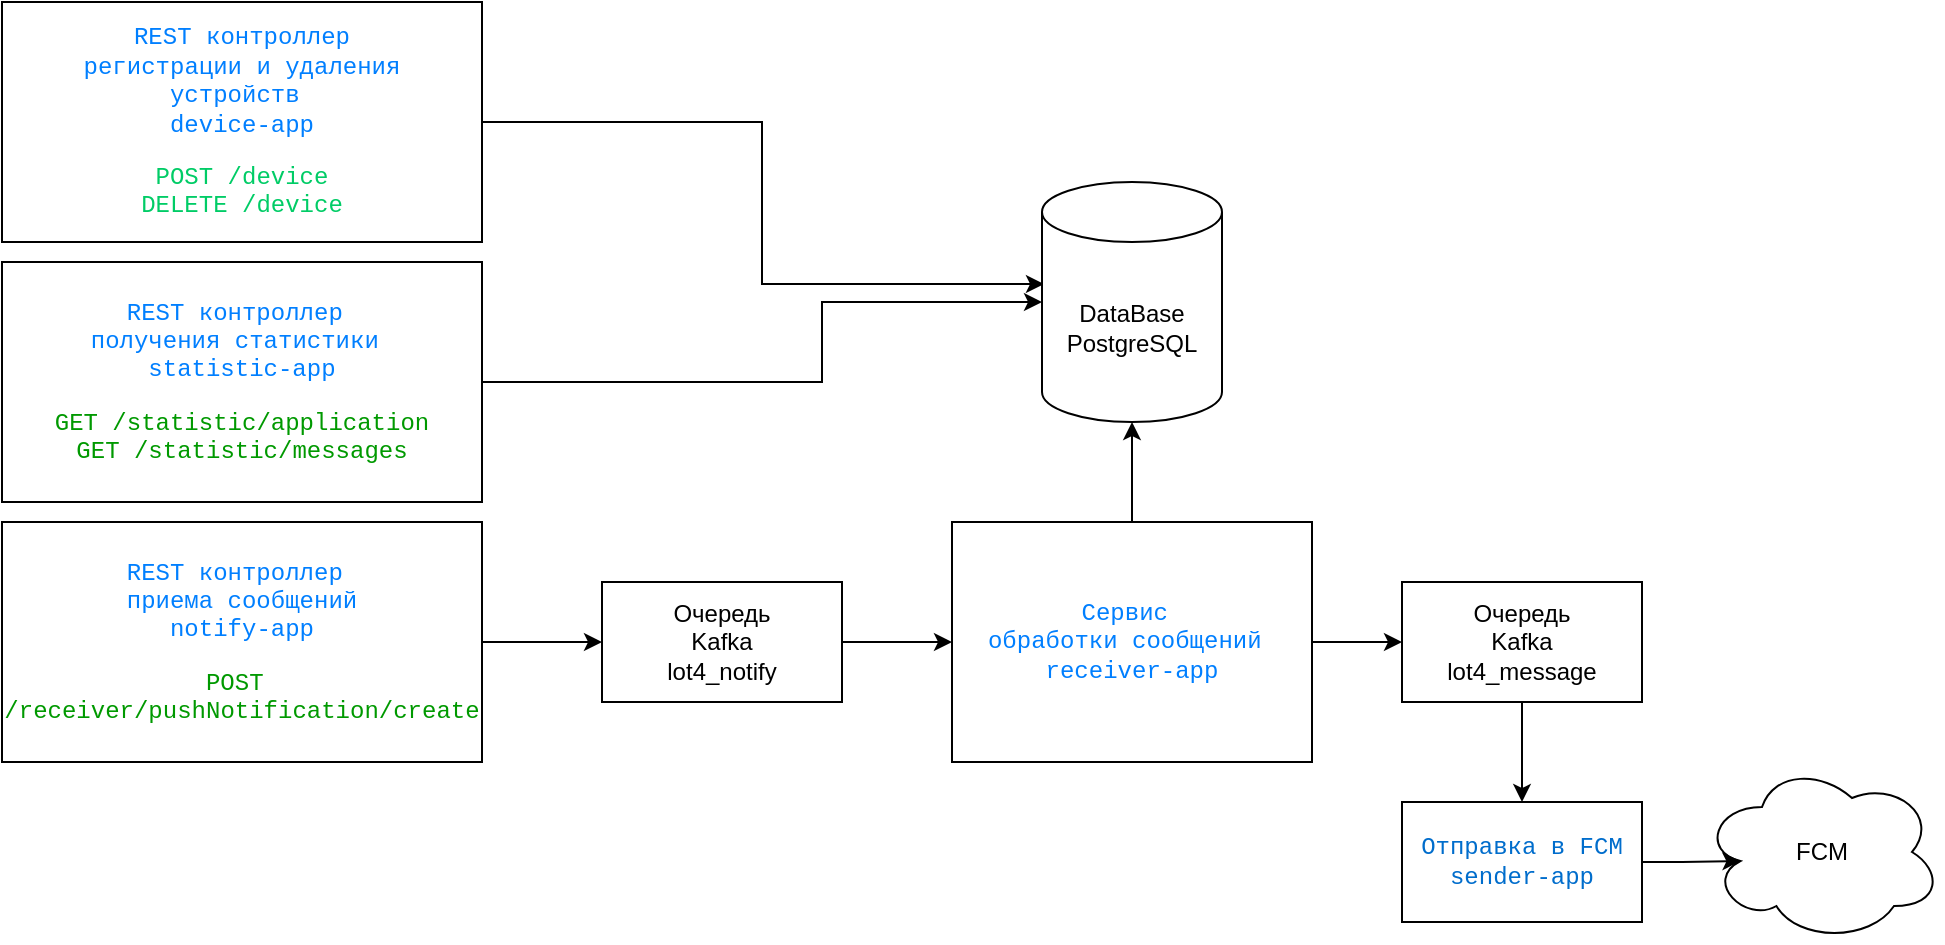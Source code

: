 <mxfile version="14.6.7" type="device"><diagram id="zj5fAGoZdOq80Qvob-hJ" name="Page-1"><mxGraphModel dx="1695" dy="465" grid="1" gridSize="10" guides="1" tooltips="1" connect="1" arrows="1" fold="1" page="1" pageScale="1" pageWidth="827" pageHeight="1169" math="0" shadow="0"><root><mxCell id="0"/><mxCell id="1" parent="0"/><mxCell id="Y20BvaS0R0e5gFIZP9N3-13" style="edgeStyle=orthogonalEdgeStyle;rounded=0;orthogonalLoop=1;jettySize=auto;html=1;exitX=1;exitY=0.5;exitDx=0;exitDy=0;entryX=0.011;entryY=0.425;entryDx=0;entryDy=0;entryPerimeter=0;" parent="1" source="Y20BvaS0R0e5gFIZP9N3-3" target="Y20BvaS0R0e5gFIZP9N3-5" edge="1"><mxGeometry relative="1" as="geometry"><mxPoint x="428" y="80" as="targetPoint"/></mxGeometry></mxCell><mxCell id="Y20BvaS0R0e5gFIZP9N3-3" value="&lt;pre style=&quot;background-color: rgb(255 , 255 , 255) ; font-family: &amp;#34;liberation mono&amp;#34; , monospace&quot;&gt;&lt;font color=&quot;#007fff&quot;&gt;REST контроллер&lt;br&gt;регистрации и удаления&lt;br&gt;устройств &lt;br&gt;device-app&lt;/font&gt;&lt;/pre&gt;&lt;pre style=&quot;background-color: rgb(255 , 255 , 255) ; font-family: &amp;#34;liberation mono&amp;#34; , monospace&quot;&gt;&lt;pre style=&quot;font-family: &amp;#34;liberation mono&amp;#34; , monospace&quot;&gt;&lt;font color=&quot;#00cc66&quot;&gt;POST /device&lt;br/&gt;DELETE /device&lt;/font&gt;&lt;/pre&gt;&lt;/pre&gt;" style="rounded=0;whiteSpace=wrap;html=1;" parent="1" vertex="1"><mxGeometry x="-30" y="30" width="240" height="120" as="geometry"/></mxCell><mxCell id="Y20BvaS0R0e5gFIZP9N3-16" style="edgeStyle=orthogonalEdgeStyle;rounded=0;orthogonalLoop=1;jettySize=auto;html=1;exitX=1;exitY=0.5;exitDx=0;exitDy=0;entryX=0;entryY=0.5;entryDx=0;entryDy=0;" parent="1" source="Y20BvaS0R0e5gFIZP9N3-4" target="Y20BvaS0R0e5gFIZP9N3-15" edge="1"><mxGeometry relative="1" as="geometry"/></mxCell><mxCell id="NFTKWh8YmC8A1_8MNi0C-2" style="edgeStyle=orthogonalEdgeStyle;rounded=0;orthogonalLoop=1;jettySize=auto;html=1;exitX=0.5;exitY=0;exitDx=0;exitDy=0;" parent="1" source="Y20BvaS0R0e5gFIZP9N3-4" target="Y20BvaS0R0e5gFIZP9N3-5" edge="1"><mxGeometry relative="1" as="geometry"/></mxCell><mxCell id="Y20BvaS0R0e5gFIZP9N3-4" value="&lt;pre style=&quot;background-color: rgb(255 , 255 , 255) ; font-family: &amp;#34;liberation mono&amp;#34; , monospace&quot;&gt;&lt;font color=&quot;#007fff&quot;&gt;Сервис &lt;br&gt;обработки сообщений &lt;br&gt;receiver-app&lt;/font&gt;&lt;/pre&gt;" style="rounded=0;whiteSpace=wrap;html=1;" parent="1" vertex="1"><mxGeometry x="445" y="290" width="180" height="120" as="geometry"/></mxCell><mxCell id="Y20BvaS0R0e5gFIZP9N3-5" value="DataBase&lt;br&gt;PostgreSQL" style="shape=cylinder3;whiteSpace=wrap;html=1;boundedLbl=1;backgroundOutline=1;size=15;" parent="1" vertex="1"><mxGeometry x="490" y="120" width="90" height="120" as="geometry"/></mxCell><mxCell id="NFTKWh8YmC8A1_8MNi0C-3" style="edgeStyle=orthogonalEdgeStyle;rounded=0;orthogonalLoop=1;jettySize=auto;html=1;exitX=0.5;exitY=1;exitDx=0;exitDy=0;" parent="1" source="Y20BvaS0R0e5gFIZP9N3-15" target="Y20BvaS0R0e5gFIZP9N3-18" edge="1"><mxGeometry relative="1" as="geometry"/></mxCell><mxCell id="Y20BvaS0R0e5gFIZP9N3-15" value="Очередь&lt;br&gt;Kafka&lt;br&gt;lot4_message" style="rounded=0;whiteSpace=wrap;html=1;" parent="1" vertex="1"><mxGeometry x="670" y="320" width="120" height="60" as="geometry"/></mxCell><mxCell id="Y20BvaS0R0e5gFIZP9N3-17" value="FCM" style="ellipse;shape=cloud;whiteSpace=wrap;html=1;" parent="1" vertex="1"><mxGeometry x="820" y="410" width="120" height="90" as="geometry"/></mxCell><mxCell id="Y20BvaS0R0e5gFIZP9N3-21" style="edgeStyle=orthogonalEdgeStyle;rounded=0;orthogonalLoop=1;jettySize=auto;html=1;exitX=1;exitY=0.5;exitDx=0;exitDy=0;entryX=0.16;entryY=0.55;entryDx=0;entryDy=0;entryPerimeter=0;" parent="1" source="Y20BvaS0R0e5gFIZP9N3-18" target="Y20BvaS0R0e5gFIZP9N3-17" edge="1"><mxGeometry relative="1" as="geometry"/></mxCell><mxCell id="Y20BvaS0R0e5gFIZP9N3-18" value="&lt;pre style=&quot;background-color: #ffffff ; color: #080808 ; font-family: &amp;#34;liberation mono&amp;#34; , monospace ; font-size: 9 8pt&quot;&gt;&lt;span style=&quot;color: #006dcc&quot;&gt;Отправка в FCM&lt;br/&gt;sender-app&lt;/span&gt;&lt;/pre&gt;" style="rounded=0;whiteSpace=wrap;html=1;" parent="1" vertex="1"><mxGeometry x="670" y="430" width="120" height="60" as="geometry"/></mxCell><mxCell id="NFTKWh8YmC8A1_8MNi0C-1" style="edgeStyle=orthogonalEdgeStyle;rounded=0;orthogonalLoop=1;jettySize=auto;html=1;exitX=0.5;exitY=0;exitDx=0;exitDy=0;entryX=0;entryY=0.5;entryDx=0;entryDy=0;entryPerimeter=0;" parent="1" source="Y20BvaS0R0e5gFIZP9N3-22" target="Y20BvaS0R0e5gFIZP9N3-5" edge="1"><mxGeometry relative="1" as="geometry"><Array as="points"><mxPoint x="380" y="220"/><mxPoint x="380" y="180"/></Array></mxGeometry></mxCell><mxCell id="Y20BvaS0R0e5gFIZP9N3-22" value="&lt;pre style=&quot;background-color: rgb(255 , 255 , 255) ; font-family: &amp;#34;liberation mono&amp;#34; , monospace&quot;&gt;&lt;font color=&quot;#007fff&quot;&gt;REST контроллер &lt;br&gt;получения статистики &lt;br&gt;statistic-app&lt;/font&gt;&lt;/pre&gt;&lt;pre style=&quot;background-color: rgb(255 , 255 , 255) ; font-family: &amp;#34;liberation mono&amp;#34; , monospace&quot;&gt;&lt;font color=&quot;#009900&quot;&gt;GET /statistic/application&lt;br/&gt;&lt;font style=&quot;white-space: normal&quot;&gt;GET &lt;/font&gt;&lt;span style=&quot;white-space: normal&quot;&gt;/statistic/messages&lt;/span&gt;&lt;/font&gt;&lt;/pre&gt;" style="rounded=0;whiteSpace=wrap;html=1;direction=south;" parent="1" vertex="1"><mxGeometry x="-30" y="160" width="240" height="120" as="geometry"/></mxCell><mxCell id="NFTKWh8YmC8A1_8MNi0C-6" style="edgeStyle=orthogonalEdgeStyle;rounded=0;orthogonalLoop=1;jettySize=auto;html=1;exitX=0.5;exitY=0;exitDx=0;exitDy=0;entryX=0;entryY=0.5;entryDx=0;entryDy=0;" parent="1" source="NFTKWh8YmC8A1_8MNi0C-4" target="NFTKWh8YmC8A1_8MNi0C-5" edge="1"><mxGeometry relative="1" as="geometry"/></mxCell><mxCell id="NFTKWh8YmC8A1_8MNi0C-4" value="&lt;pre style=&quot;background-color: rgb(255 , 255 , 255) ; font-family: &amp;#34;liberation mono&amp;#34; , monospace&quot;&gt;&lt;font color=&quot;#007fff&quot;&gt;REST контроллер &lt;br&gt;приема сообщений&lt;br&gt;notify-app&lt;/font&gt;&lt;/pre&gt;&lt;pre style=&quot;background-color: rgb(255 , 255 , 255) ; font-family: &amp;#34;liberation mono&amp;#34; , monospace&quot;&gt;&lt;font color=&quot;#009900&quot;&gt;POST &lt;br&gt;/receiver/pushNotification/create&lt;/font&gt;&lt;/pre&gt;" style="rounded=0;whiteSpace=wrap;html=1;direction=south;" parent="1" vertex="1"><mxGeometry x="-30" y="290" width="240" height="120" as="geometry"/></mxCell><mxCell id="NFTKWh8YmC8A1_8MNi0C-7" style="edgeStyle=orthogonalEdgeStyle;rounded=0;orthogonalLoop=1;jettySize=auto;html=1;exitX=1;exitY=0.5;exitDx=0;exitDy=0;entryX=0;entryY=0.5;entryDx=0;entryDy=0;" parent="1" source="NFTKWh8YmC8A1_8MNi0C-5" target="Y20BvaS0R0e5gFIZP9N3-4" edge="1"><mxGeometry relative="1" as="geometry"/></mxCell><mxCell id="NFTKWh8YmC8A1_8MNi0C-5" value="Очередь&lt;br&gt;Kafka&lt;br&gt;lot4_notify" style="rounded=0;whiteSpace=wrap;html=1;" parent="1" vertex="1"><mxGeometry x="270" y="320" width="120" height="60" as="geometry"/></mxCell></root></mxGraphModel></diagram></mxfile>